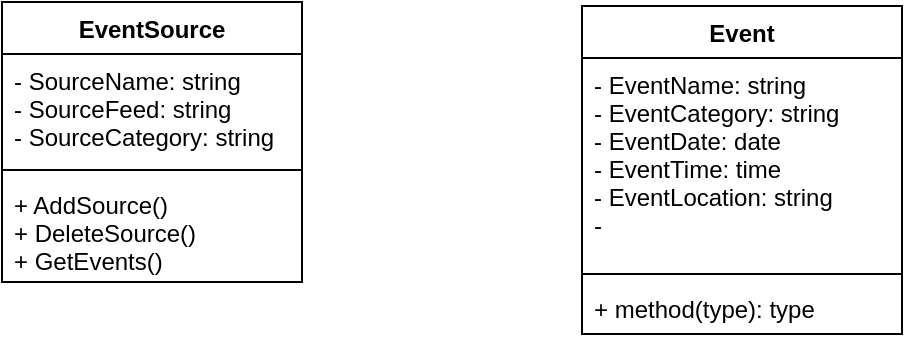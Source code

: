 <mxfile version="10.6.5" type="github"><diagram id="E1OTH5oFx_BX86u4xwLG" name="Page-1"><mxGraphModel dx="754" dy="467" grid="1" gridSize="10" guides="1" tooltips="1" connect="1" arrows="1" fold="1" page="1" pageScale="1" pageWidth="827" pageHeight="1169" math="0" shadow="0"><root><mxCell id="0"/><mxCell id="1" parent="0"/><mxCell id="ZSZNHO0JejGBXSuuFtVu-1" value="EventSource" style="swimlane;fontStyle=1;align=center;verticalAlign=top;childLayout=stackLayout;horizontal=1;startSize=26;horizontalStack=0;resizeParent=1;resizeParentMax=0;resizeLast=0;collapsible=1;marginBottom=0;" parent="1" vertex="1"><mxGeometry x="40" y="40" width="150" height="140" as="geometry"><mxRectangle x="40" y="40" width="100" height="26" as="alternateBounds"/></mxGeometry></mxCell><mxCell id="ZSZNHO0JejGBXSuuFtVu-2" value="- SourceName: string&#10;- SourceFeed: string&#10;- SourceCategory: string" style="text;strokeColor=none;fillColor=none;align=left;verticalAlign=top;spacingLeft=4;spacingRight=4;overflow=hidden;rotatable=0;points=[[0,0.5],[1,0.5]];portConstraint=eastwest;" parent="ZSZNHO0JejGBXSuuFtVu-1" vertex="1"><mxGeometry y="26" width="150" height="54" as="geometry"/></mxCell><mxCell id="ZSZNHO0JejGBXSuuFtVu-3" value="" style="line;strokeWidth=1;fillColor=none;align=left;verticalAlign=middle;spacingTop=-1;spacingLeft=3;spacingRight=3;rotatable=0;labelPosition=right;points=[];portConstraint=eastwest;" parent="ZSZNHO0JejGBXSuuFtVu-1" vertex="1"><mxGeometry y="80" width="150" height="8" as="geometry"/></mxCell><mxCell id="ZSZNHO0JejGBXSuuFtVu-4" value="+ AddSource()&#10;+ DeleteSource()&#10;+ GetEvents()&#10;" style="text;strokeColor=none;fillColor=none;align=left;verticalAlign=top;spacingLeft=4;spacingRight=4;overflow=hidden;rotatable=0;points=[[0,0.5],[1,0.5]];portConstraint=eastwest;" parent="ZSZNHO0JejGBXSuuFtVu-1" vertex="1"><mxGeometry y="88" width="150" height="52" as="geometry"/></mxCell><mxCell id="qAPZbekWfPRvqnv8CZPo-1" value="Event" style="swimlane;fontStyle=1;align=center;verticalAlign=top;childLayout=stackLayout;horizontal=1;startSize=26;horizontalStack=0;resizeParent=1;resizeParentMax=0;resizeLast=0;collapsible=1;marginBottom=0;" vertex="1" parent="1"><mxGeometry x="330" y="42" width="160" height="164" as="geometry"/></mxCell><mxCell id="qAPZbekWfPRvqnv8CZPo-2" value="- EventName: string&#10;- EventCategory: string&#10;- EventDate: date&#10;- EventTime: time&#10;- EventLocation: string&#10;- " style="text;strokeColor=none;fillColor=none;align=left;verticalAlign=top;spacingLeft=4;spacingRight=4;overflow=hidden;rotatable=0;points=[[0,0.5],[1,0.5]];portConstraint=eastwest;" vertex="1" parent="qAPZbekWfPRvqnv8CZPo-1"><mxGeometry y="26" width="160" height="104" as="geometry"/></mxCell><mxCell id="qAPZbekWfPRvqnv8CZPo-3" value="" style="line;strokeWidth=1;fillColor=none;align=left;verticalAlign=middle;spacingTop=-1;spacingLeft=3;spacingRight=3;rotatable=0;labelPosition=right;points=[];portConstraint=eastwest;" vertex="1" parent="qAPZbekWfPRvqnv8CZPo-1"><mxGeometry y="130" width="160" height="8" as="geometry"/></mxCell><mxCell id="qAPZbekWfPRvqnv8CZPo-4" value="+ method(type): type" style="text;strokeColor=none;fillColor=none;align=left;verticalAlign=top;spacingLeft=4;spacingRight=4;overflow=hidden;rotatable=0;points=[[0,0.5],[1,0.5]];portConstraint=eastwest;" vertex="1" parent="qAPZbekWfPRvqnv8CZPo-1"><mxGeometry y="138" width="160" height="26" as="geometry"/></mxCell></root></mxGraphModel></diagram></mxfile>